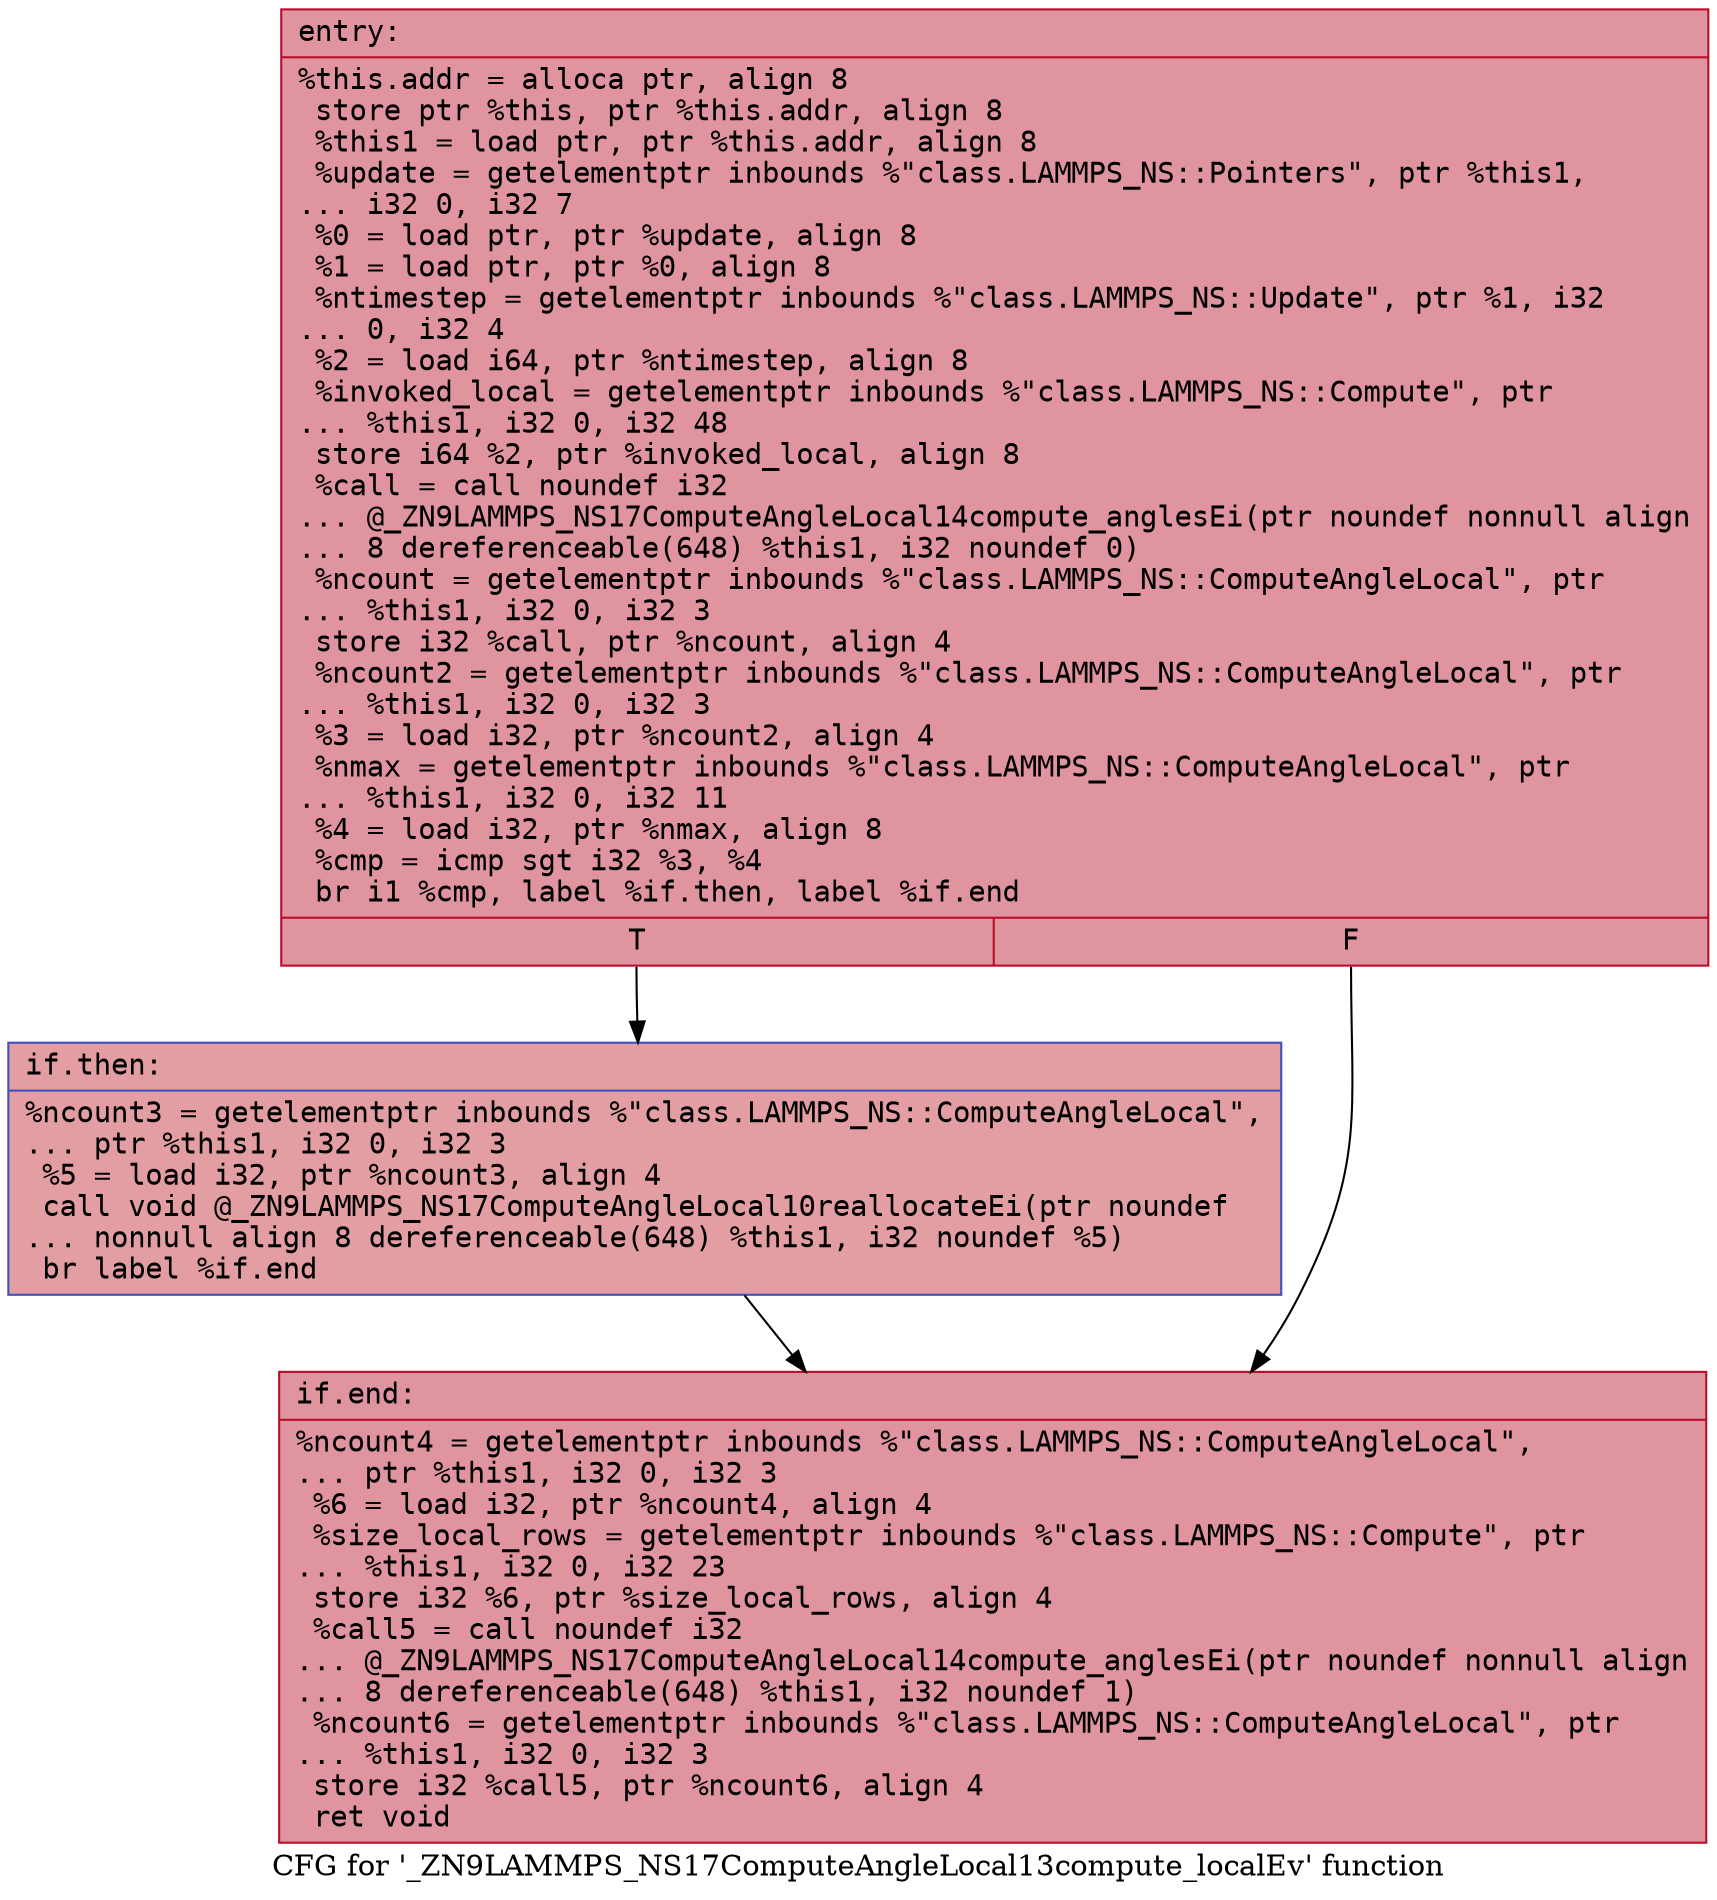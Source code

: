 digraph "CFG for '_ZN9LAMMPS_NS17ComputeAngleLocal13compute_localEv' function" {
	label="CFG for '_ZN9LAMMPS_NS17ComputeAngleLocal13compute_localEv' function";

	Node0x557870af0fb0 [shape=record,color="#b70d28ff", style=filled, fillcolor="#b70d2870" fontname="Courier",label="{entry:\l|  %this.addr = alloca ptr, align 8\l  store ptr %this, ptr %this.addr, align 8\l  %this1 = load ptr, ptr %this.addr, align 8\l  %update = getelementptr inbounds %\"class.LAMMPS_NS::Pointers\", ptr %this1,\l... i32 0, i32 7\l  %0 = load ptr, ptr %update, align 8\l  %1 = load ptr, ptr %0, align 8\l  %ntimestep = getelementptr inbounds %\"class.LAMMPS_NS::Update\", ptr %1, i32\l... 0, i32 4\l  %2 = load i64, ptr %ntimestep, align 8\l  %invoked_local = getelementptr inbounds %\"class.LAMMPS_NS::Compute\", ptr\l... %this1, i32 0, i32 48\l  store i64 %2, ptr %invoked_local, align 8\l  %call = call noundef i32\l... @_ZN9LAMMPS_NS17ComputeAngleLocal14compute_anglesEi(ptr noundef nonnull align\l... 8 dereferenceable(648) %this1, i32 noundef 0)\l  %ncount = getelementptr inbounds %\"class.LAMMPS_NS::ComputeAngleLocal\", ptr\l... %this1, i32 0, i32 3\l  store i32 %call, ptr %ncount, align 4\l  %ncount2 = getelementptr inbounds %\"class.LAMMPS_NS::ComputeAngleLocal\", ptr\l... %this1, i32 0, i32 3\l  %3 = load i32, ptr %ncount2, align 4\l  %nmax = getelementptr inbounds %\"class.LAMMPS_NS::ComputeAngleLocal\", ptr\l... %this1, i32 0, i32 11\l  %4 = load i32, ptr %nmax, align 8\l  %cmp = icmp sgt i32 %3, %4\l  br i1 %cmp, label %if.then, label %if.end\l|{<s0>T|<s1>F}}"];
	Node0x557870af0fb0:s0 -> Node0x557870af1c80[tooltip="entry -> if.then\nProbability 50.00%" ];
	Node0x557870af0fb0:s1 -> Node0x557870af1e90[tooltip="entry -> if.end\nProbability 50.00%" ];
	Node0x557870af1c80 [shape=record,color="#3d50c3ff", style=filled, fillcolor="#be242e70" fontname="Courier",label="{if.then:\l|  %ncount3 = getelementptr inbounds %\"class.LAMMPS_NS::ComputeAngleLocal\",\l... ptr %this1, i32 0, i32 3\l  %5 = load i32, ptr %ncount3, align 4\l  call void @_ZN9LAMMPS_NS17ComputeAngleLocal10reallocateEi(ptr noundef\l... nonnull align 8 dereferenceable(648) %this1, i32 noundef %5)\l  br label %if.end\l}"];
	Node0x557870af1c80 -> Node0x557870af1e90[tooltip="if.then -> if.end\nProbability 100.00%" ];
	Node0x557870af1e90 [shape=record,color="#b70d28ff", style=filled, fillcolor="#b70d2870" fontname="Courier",label="{if.end:\l|  %ncount4 = getelementptr inbounds %\"class.LAMMPS_NS::ComputeAngleLocal\",\l... ptr %this1, i32 0, i32 3\l  %6 = load i32, ptr %ncount4, align 4\l  %size_local_rows = getelementptr inbounds %\"class.LAMMPS_NS::Compute\", ptr\l... %this1, i32 0, i32 23\l  store i32 %6, ptr %size_local_rows, align 4\l  %call5 = call noundef i32\l... @_ZN9LAMMPS_NS17ComputeAngleLocal14compute_anglesEi(ptr noundef nonnull align\l... 8 dereferenceable(648) %this1, i32 noundef 1)\l  %ncount6 = getelementptr inbounds %\"class.LAMMPS_NS::ComputeAngleLocal\", ptr\l... %this1, i32 0, i32 3\l  store i32 %call5, ptr %ncount6, align 4\l  ret void\l}"];
}
